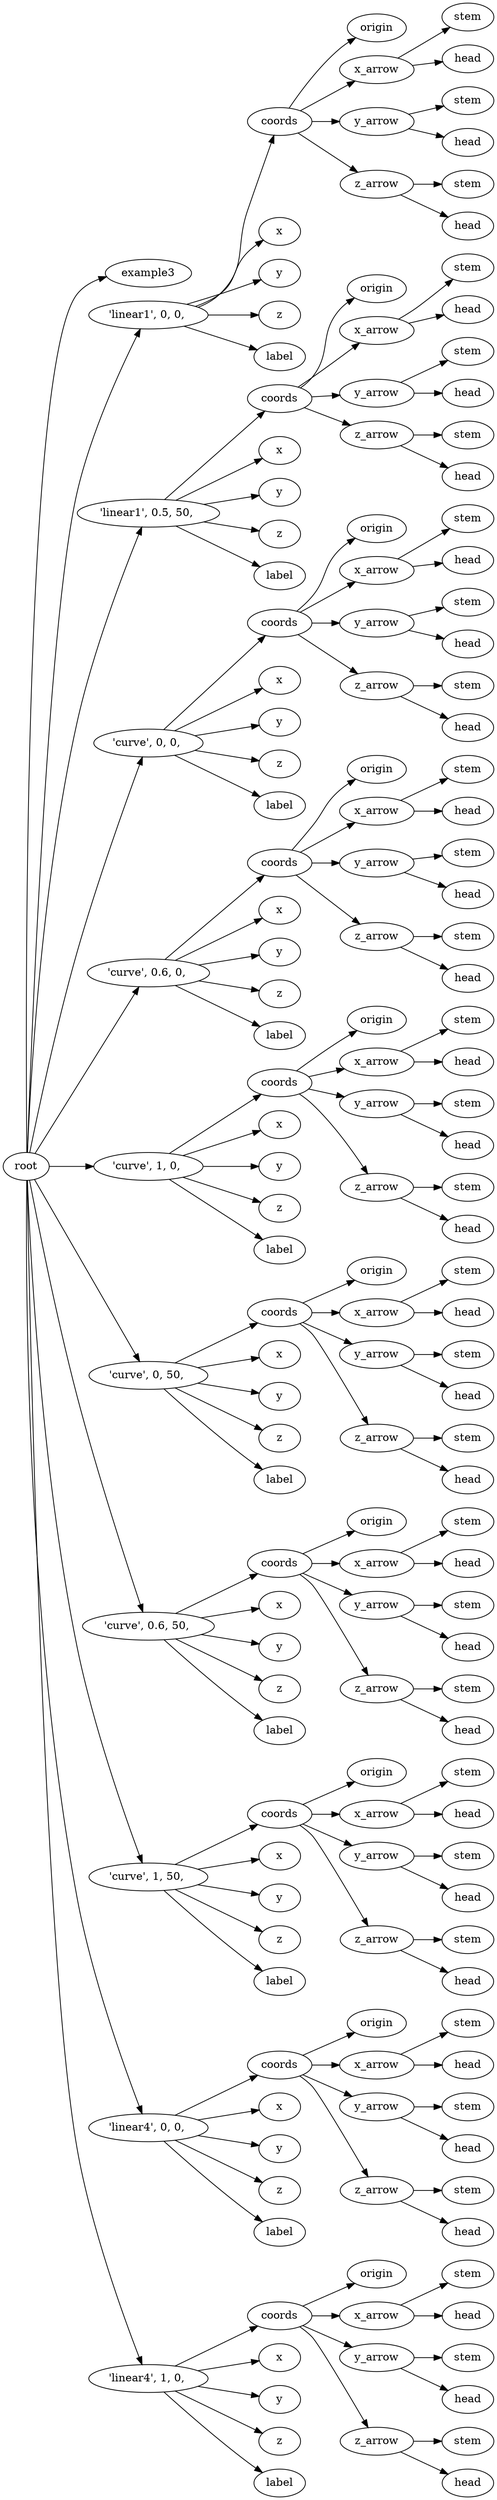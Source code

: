 digraph example3 {
	graph [rankdir=LR]
	root_389 [label=root href="javascript:s=&quot;\(\)\nNone&quot;; console.log(s); alert(s);"]
	example3_390 [label=example3 href="javascript:s=&quot;\(&#x27;example3&#x27;,\)\nLinearExtrude&quot;; console.log(s); alert(s);" tooltip=LinearExtrude]
	391 [label="'linear1',\ 0,\ 0,\ " href="javascript:s=&quot;\(&quot;&#x27;linear1&#x27;,\ 0,\ 0,\ &quot;,\)\nAnnotatedCoordinates&quot;; console.log(s); alert(s);" tooltip=AnnotatedCoordinates]
	coords_392 [label=coords href="javascript:s=&quot;\(&quot;&#x27;linear1&#x27;,\ 0,\ 0,\ &quot;,\ &#x27;coords&#x27;\)\nCoordinates&quot;; console.log(s); alert(s);" tooltip=Coordinates]
	origin_393 [label=origin href="javascript:s=&quot;\(&quot;&#x27;linear1&#x27;,\ 0,\ 0,\ &quot;,\ &#x27;coords&#x27;,\ &#x27;origin&#x27;\)\nCoordinatesCage&quot;; console.log(s); alert(s);" tooltip=CoordinatesCage]
	x_arrow_394 [label=x_arrow href="javascript:s=&quot;\(&quot;&#x27;linear1&#x27;,\ 0,\ 0,\ &quot;,\ &#x27;coords&#x27;,\ &#x27;x_arrow&#x27;\)\nArrow&quot;; console.log(s); alert(s);" tooltip=Arrow]
	stem_395 [label=stem href="javascript:s=&quot;\(&quot;&#x27;linear1&#x27;,\ 0,\ 0,\ &quot;,\ &#x27;coords&#x27;,\ &#x27;x_arrow&#x27;,\ &#x27;stem&#x27;\)\nCone&quot;; console.log(s); alert(s);" tooltip=Cone]
	head_396 [label=head href="javascript:s=&quot;\(&quot;&#x27;linear1&#x27;,\ 0,\ 0,\ &quot;,\ &#x27;coords&#x27;,\ &#x27;x_arrow&#x27;,\ &#x27;head&#x27;\)\nCone&quot;; console.log(s); alert(s);" tooltip=Cone]
	y_arrow_397 [label=y_arrow href="javascript:s=&quot;\(&quot;&#x27;linear1&#x27;,\ 0,\ 0,\ &quot;,\ &#x27;coords&#x27;,\ &#x27;y_arrow&#x27;\)\nArrow&quot;; console.log(s); alert(s);" tooltip=Arrow]
	stem_398 [label=stem href="javascript:s=&quot;\(&quot;&#x27;linear1&#x27;,\ 0,\ 0,\ &quot;,\ &#x27;coords&#x27;,\ &#x27;y_arrow&#x27;,\ &#x27;stem&#x27;\)\nCone&quot;; console.log(s); alert(s);" tooltip=Cone]
	head_399 [label=head href="javascript:s=&quot;\(&quot;&#x27;linear1&#x27;,\ 0,\ 0,\ &quot;,\ &#x27;coords&#x27;,\ &#x27;y_arrow&#x27;,\ &#x27;head&#x27;\)\nCone&quot;; console.log(s); alert(s);" tooltip=Cone]
	z_arrow_400 [label=z_arrow href="javascript:s=&quot;\(&quot;&#x27;linear1&#x27;,\ 0,\ 0,\ &quot;,\ &#x27;coords&#x27;,\ &#x27;z_arrow&#x27;\)\nArrow&quot;; console.log(s); alert(s);" tooltip=Arrow]
	stem_401 [label=stem href="javascript:s=&quot;\(&quot;&#x27;linear1&#x27;,\ 0,\ 0,\ &quot;,\ &#x27;coords&#x27;,\ &#x27;z_arrow&#x27;,\ &#x27;stem&#x27;\)\nCone&quot;; console.log(s); alert(s);" tooltip=Cone]
	head_402 [label=head href="javascript:s=&quot;\(&quot;&#x27;linear1&#x27;,\ 0,\ 0,\ &quot;,\ &#x27;coords&#x27;,\ &#x27;z_arrow&#x27;,\ &#x27;head&#x27;\)\nCone&quot;; console.log(s); alert(s);" tooltip=Cone]
	x_403 [label=x href="javascript:s=&quot;\(&quot;&#x27;linear1&#x27;,\ 0,\ 0,\ &quot;,\ &#x27;x&#x27;\)\nText&quot;; console.log(s); alert(s);" tooltip=Text]
	y_404 [label=y href="javascript:s=&quot;\(&quot;&#x27;linear1&#x27;,\ 0,\ 0,\ &quot;,\ &#x27;y&#x27;\)\nText&quot;; console.log(s); alert(s);" tooltip=Text]
	z_405 [label=z href="javascript:s=&quot;\(&quot;&#x27;linear1&#x27;,\ 0,\ 0,\ &quot;,\ &#x27;z&#x27;\)\nText&quot;; console.log(s); alert(s);" tooltip=Text]
	label_406 [label=label href="javascript:s=&quot;\(&quot;&#x27;linear1&#x27;,\ 0,\ 0,\ &quot;,\ &#x27;label&#x27;\)\nText&quot;; console.log(s); alert(s);" tooltip=Text]
	407 [label="'linear1',\ 0\.5,\ 50,\ " href="javascript:s=&quot;\(&quot;&#x27;linear1&#x27;,\ 0\.5,\ 50,\ &quot;,\)\nAnnotatedCoordinates&quot;; console.log(s); alert(s);" tooltip=AnnotatedCoordinates]
	coords_408 [label=coords href="javascript:s=&quot;\(&quot;&#x27;linear1&#x27;,\ 0\.5,\ 50,\ &quot;,\ &#x27;coords&#x27;\)\nCoordinates&quot;; console.log(s); alert(s);" tooltip=Coordinates]
	origin_409 [label=origin href="javascript:s=&quot;\(&quot;&#x27;linear1&#x27;,\ 0\.5,\ 50,\ &quot;,\ &#x27;coords&#x27;,\ &#x27;origin&#x27;\)\nCoordinatesCage&quot;; console.log(s); alert(s);" tooltip=CoordinatesCage]
	x_arrow_410 [label=x_arrow href="javascript:s=&quot;\(&quot;&#x27;linear1&#x27;,\ 0\.5,\ 50,\ &quot;,\ &#x27;coords&#x27;,\ &#x27;x_arrow&#x27;\)\nArrow&quot;; console.log(s); alert(s);" tooltip=Arrow]
	stem_411 [label=stem href="javascript:s=&quot;\(&quot;&#x27;linear1&#x27;,\ 0\.5,\ 50,\ &quot;,\ &#x27;coords&#x27;,\ &#x27;x_arrow&#x27;,\ &#x27;stem&#x27;\)\nCone&quot;; console.log(s); alert(s);" tooltip=Cone]
	head_412 [label=head href="javascript:s=&quot;\(&quot;&#x27;linear1&#x27;,\ 0\.5,\ 50,\ &quot;,\ &#x27;coords&#x27;,\ &#x27;x_arrow&#x27;,\ &#x27;head&#x27;\)\nCone&quot;; console.log(s); alert(s);" tooltip=Cone]
	y_arrow_413 [label=y_arrow href="javascript:s=&quot;\(&quot;&#x27;linear1&#x27;,\ 0\.5,\ 50,\ &quot;,\ &#x27;coords&#x27;,\ &#x27;y_arrow&#x27;\)\nArrow&quot;; console.log(s); alert(s);" tooltip=Arrow]
	stem_414 [label=stem href="javascript:s=&quot;\(&quot;&#x27;linear1&#x27;,\ 0\.5,\ 50,\ &quot;,\ &#x27;coords&#x27;,\ &#x27;y_arrow&#x27;,\ &#x27;stem&#x27;\)\nCone&quot;; console.log(s); alert(s);" tooltip=Cone]
	head_415 [label=head href="javascript:s=&quot;\(&quot;&#x27;linear1&#x27;,\ 0\.5,\ 50,\ &quot;,\ &#x27;coords&#x27;,\ &#x27;y_arrow&#x27;,\ &#x27;head&#x27;\)\nCone&quot;; console.log(s); alert(s);" tooltip=Cone]
	z_arrow_416 [label=z_arrow href="javascript:s=&quot;\(&quot;&#x27;linear1&#x27;,\ 0\.5,\ 50,\ &quot;,\ &#x27;coords&#x27;,\ &#x27;z_arrow&#x27;\)\nArrow&quot;; console.log(s); alert(s);" tooltip=Arrow]
	stem_417 [label=stem href="javascript:s=&quot;\(&quot;&#x27;linear1&#x27;,\ 0\.5,\ 50,\ &quot;,\ &#x27;coords&#x27;,\ &#x27;z_arrow&#x27;,\ &#x27;stem&#x27;\)\nCone&quot;; console.log(s); alert(s);" tooltip=Cone]
	head_418 [label=head href="javascript:s=&quot;\(&quot;&#x27;linear1&#x27;,\ 0\.5,\ 50,\ &quot;,\ &#x27;coords&#x27;,\ &#x27;z_arrow&#x27;,\ &#x27;head&#x27;\)\nCone&quot;; console.log(s); alert(s);" tooltip=Cone]
	x_419 [label=x href="javascript:s=&quot;\(&quot;&#x27;linear1&#x27;,\ 0\.5,\ 50,\ &quot;,\ &#x27;x&#x27;\)\nText&quot;; console.log(s); alert(s);" tooltip=Text]
	y_420 [label=y href="javascript:s=&quot;\(&quot;&#x27;linear1&#x27;,\ 0\.5,\ 50,\ &quot;,\ &#x27;y&#x27;\)\nText&quot;; console.log(s); alert(s);" tooltip=Text]
	z_421 [label=z href="javascript:s=&quot;\(&quot;&#x27;linear1&#x27;,\ 0\.5,\ 50,\ &quot;,\ &#x27;z&#x27;\)\nText&quot;; console.log(s); alert(s);" tooltip=Text]
	label_422 [label=label href="javascript:s=&quot;\(&quot;&#x27;linear1&#x27;,\ 0\.5,\ 50,\ &quot;,\ &#x27;label&#x27;\)\nText&quot;; console.log(s); alert(s);" tooltip=Text]
	423 [label="'curve',\ 0,\ 0,\ " href="javascript:s=&quot;\(&quot;&#x27;curve&#x27;,\ 0,\ 0,\ &quot;,\)\nAnnotatedCoordinates&quot;; console.log(s); alert(s);" tooltip=AnnotatedCoordinates]
	coords_424 [label=coords href="javascript:s=&quot;\(&quot;&#x27;curve&#x27;,\ 0,\ 0,\ &quot;,\ &#x27;coords&#x27;\)\nCoordinates&quot;; console.log(s); alert(s);" tooltip=Coordinates]
	origin_425 [label=origin href="javascript:s=&quot;\(&quot;&#x27;curve&#x27;,\ 0,\ 0,\ &quot;,\ &#x27;coords&#x27;,\ &#x27;origin&#x27;\)\nCoordinatesCage&quot;; console.log(s); alert(s);" tooltip=CoordinatesCage]
	x_arrow_426 [label=x_arrow href="javascript:s=&quot;\(&quot;&#x27;curve&#x27;,\ 0,\ 0,\ &quot;,\ &#x27;coords&#x27;,\ &#x27;x_arrow&#x27;\)\nArrow&quot;; console.log(s); alert(s);" tooltip=Arrow]
	stem_427 [label=stem href="javascript:s=&quot;\(&quot;&#x27;curve&#x27;,\ 0,\ 0,\ &quot;,\ &#x27;coords&#x27;,\ &#x27;x_arrow&#x27;,\ &#x27;stem&#x27;\)\nCone&quot;; console.log(s); alert(s);" tooltip=Cone]
	head_428 [label=head href="javascript:s=&quot;\(&quot;&#x27;curve&#x27;,\ 0,\ 0,\ &quot;,\ &#x27;coords&#x27;,\ &#x27;x_arrow&#x27;,\ &#x27;head&#x27;\)\nCone&quot;; console.log(s); alert(s);" tooltip=Cone]
	y_arrow_429 [label=y_arrow href="javascript:s=&quot;\(&quot;&#x27;curve&#x27;,\ 0,\ 0,\ &quot;,\ &#x27;coords&#x27;,\ &#x27;y_arrow&#x27;\)\nArrow&quot;; console.log(s); alert(s);" tooltip=Arrow]
	stem_430 [label=stem href="javascript:s=&quot;\(&quot;&#x27;curve&#x27;,\ 0,\ 0,\ &quot;,\ &#x27;coords&#x27;,\ &#x27;y_arrow&#x27;,\ &#x27;stem&#x27;\)\nCone&quot;; console.log(s); alert(s);" tooltip=Cone]
	head_431 [label=head href="javascript:s=&quot;\(&quot;&#x27;curve&#x27;,\ 0,\ 0,\ &quot;,\ &#x27;coords&#x27;,\ &#x27;y_arrow&#x27;,\ &#x27;head&#x27;\)\nCone&quot;; console.log(s); alert(s);" tooltip=Cone]
	z_arrow_432 [label=z_arrow href="javascript:s=&quot;\(&quot;&#x27;curve&#x27;,\ 0,\ 0,\ &quot;,\ &#x27;coords&#x27;,\ &#x27;z_arrow&#x27;\)\nArrow&quot;; console.log(s); alert(s);" tooltip=Arrow]
	stem_433 [label=stem href="javascript:s=&quot;\(&quot;&#x27;curve&#x27;,\ 0,\ 0,\ &quot;,\ &#x27;coords&#x27;,\ &#x27;z_arrow&#x27;,\ &#x27;stem&#x27;\)\nCone&quot;; console.log(s); alert(s);" tooltip=Cone]
	head_434 [label=head href="javascript:s=&quot;\(&quot;&#x27;curve&#x27;,\ 0,\ 0,\ &quot;,\ &#x27;coords&#x27;,\ &#x27;z_arrow&#x27;,\ &#x27;head&#x27;\)\nCone&quot;; console.log(s); alert(s);" tooltip=Cone]
	x_435 [label=x href="javascript:s=&quot;\(&quot;&#x27;curve&#x27;,\ 0,\ 0,\ &quot;,\ &#x27;x&#x27;\)\nText&quot;; console.log(s); alert(s);" tooltip=Text]
	y_436 [label=y href="javascript:s=&quot;\(&quot;&#x27;curve&#x27;,\ 0,\ 0,\ &quot;,\ &#x27;y&#x27;\)\nText&quot;; console.log(s); alert(s);" tooltip=Text]
	z_437 [label=z href="javascript:s=&quot;\(&quot;&#x27;curve&#x27;,\ 0,\ 0,\ &quot;,\ &#x27;z&#x27;\)\nText&quot;; console.log(s); alert(s);" tooltip=Text]
	label_438 [label=label href="javascript:s=&quot;\(&quot;&#x27;curve&#x27;,\ 0,\ 0,\ &quot;,\ &#x27;label&#x27;\)\nText&quot;; console.log(s); alert(s);" tooltip=Text]
	439 [label="'curve',\ 0\.6,\ 0,\ " href="javascript:s=&quot;\(&quot;&#x27;curve&#x27;,\ 0\.6,\ 0,\ &quot;,\)\nAnnotatedCoordinates&quot;; console.log(s); alert(s);" tooltip=AnnotatedCoordinates]
	coords_440 [label=coords href="javascript:s=&quot;\(&quot;&#x27;curve&#x27;,\ 0\.6,\ 0,\ &quot;,\ &#x27;coords&#x27;\)\nCoordinates&quot;; console.log(s); alert(s);" tooltip=Coordinates]
	origin_441 [label=origin href="javascript:s=&quot;\(&quot;&#x27;curve&#x27;,\ 0\.6,\ 0,\ &quot;,\ &#x27;coords&#x27;,\ &#x27;origin&#x27;\)\nCoordinatesCage&quot;; console.log(s); alert(s);" tooltip=CoordinatesCage]
	x_arrow_442 [label=x_arrow href="javascript:s=&quot;\(&quot;&#x27;curve&#x27;,\ 0\.6,\ 0,\ &quot;,\ &#x27;coords&#x27;,\ &#x27;x_arrow&#x27;\)\nArrow&quot;; console.log(s); alert(s);" tooltip=Arrow]
	stem_443 [label=stem href="javascript:s=&quot;\(&quot;&#x27;curve&#x27;,\ 0\.6,\ 0,\ &quot;,\ &#x27;coords&#x27;,\ &#x27;x_arrow&#x27;,\ &#x27;stem&#x27;\)\nCone&quot;; console.log(s); alert(s);" tooltip=Cone]
	head_444 [label=head href="javascript:s=&quot;\(&quot;&#x27;curve&#x27;,\ 0\.6,\ 0,\ &quot;,\ &#x27;coords&#x27;,\ &#x27;x_arrow&#x27;,\ &#x27;head&#x27;\)\nCone&quot;; console.log(s); alert(s);" tooltip=Cone]
	y_arrow_445 [label=y_arrow href="javascript:s=&quot;\(&quot;&#x27;curve&#x27;,\ 0\.6,\ 0,\ &quot;,\ &#x27;coords&#x27;,\ &#x27;y_arrow&#x27;\)\nArrow&quot;; console.log(s); alert(s);" tooltip=Arrow]
	stem_446 [label=stem href="javascript:s=&quot;\(&quot;&#x27;curve&#x27;,\ 0\.6,\ 0,\ &quot;,\ &#x27;coords&#x27;,\ &#x27;y_arrow&#x27;,\ &#x27;stem&#x27;\)\nCone&quot;; console.log(s); alert(s);" tooltip=Cone]
	head_447 [label=head href="javascript:s=&quot;\(&quot;&#x27;curve&#x27;,\ 0\.6,\ 0,\ &quot;,\ &#x27;coords&#x27;,\ &#x27;y_arrow&#x27;,\ &#x27;head&#x27;\)\nCone&quot;; console.log(s); alert(s);" tooltip=Cone]
	z_arrow_448 [label=z_arrow href="javascript:s=&quot;\(&quot;&#x27;curve&#x27;,\ 0\.6,\ 0,\ &quot;,\ &#x27;coords&#x27;,\ &#x27;z_arrow&#x27;\)\nArrow&quot;; console.log(s); alert(s);" tooltip=Arrow]
	stem_449 [label=stem href="javascript:s=&quot;\(&quot;&#x27;curve&#x27;,\ 0\.6,\ 0,\ &quot;,\ &#x27;coords&#x27;,\ &#x27;z_arrow&#x27;,\ &#x27;stem&#x27;\)\nCone&quot;; console.log(s); alert(s);" tooltip=Cone]
	head_450 [label=head href="javascript:s=&quot;\(&quot;&#x27;curve&#x27;,\ 0\.6,\ 0,\ &quot;,\ &#x27;coords&#x27;,\ &#x27;z_arrow&#x27;,\ &#x27;head&#x27;\)\nCone&quot;; console.log(s); alert(s);" tooltip=Cone]
	x_451 [label=x href="javascript:s=&quot;\(&quot;&#x27;curve&#x27;,\ 0\.6,\ 0,\ &quot;,\ &#x27;x&#x27;\)\nText&quot;; console.log(s); alert(s);" tooltip=Text]
	y_452 [label=y href="javascript:s=&quot;\(&quot;&#x27;curve&#x27;,\ 0\.6,\ 0,\ &quot;,\ &#x27;y&#x27;\)\nText&quot;; console.log(s); alert(s);" tooltip=Text]
	z_453 [label=z href="javascript:s=&quot;\(&quot;&#x27;curve&#x27;,\ 0\.6,\ 0,\ &quot;,\ &#x27;z&#x27;\)\nText&quot;; console.log(s); alert(s);" tooltip=Text]
	label_454 [label=label href="javascript:s=&quot;\(&quot;&#x27;curve&#x27;,\ 0\.6,\ 0,\ &quot;,\ &#x27;label&#x27;\)\nText&quot;; console.log(s); alert(s);" tooltip=Text]
	455 [label="'curve',\ 1,\ 0,\ " href="javascript:s=&quot;\(&quot;&#x27;curve&#x27;,\ 1,\ 0,\ &quot;,\)\nAnnotatedCoordinates&quot;; console.log(s); alert(s);" tooltip=AnnotatedCoordinates]
	coords_456 [label=coords href="javascript:s=&quot;\(&quot;&#x27;curve&#x27;,\ 1,\ 0,\ &quot;,\ &#x27;coords&#x27;\)\nCoordinates&quot;; console.log(s); alert(s);" tooltip=Coordinates]
	origin_457 [label=origin href="javascript:s=&quot;\(&quot;&#x27;curve&#x27;,\ 1,\ 0,\ &quot;,\ &#x27;coords&#x27;,\ &#x27;origin&#x27;\)\nCoordinatesCage&quot;; console.log(s); alert(s);" tooltip=CoordinatesCage]
	x_arrow_458 [label=x_arrow href="javascript:s=&quot;\(&quot;&#x27;curve&#x27;,\ 1,\ 0,\ &quot;,\ &#x27;coords&#x27;,\ &#x27;x_arrow&#x27;\)\nArrow&quot;; console.log(s); alert(s);" tooltip=Arrow]
	stem_459 [label=stem href="javascript:s=&quot;\(&quot;&#x27;curve&#x27;,\ 1,\ 0,\ &quot;,\ &#x27;coords&#x27;,\ &#x27;x_arrow&#x27;,\ &#x27;stem&#x27;\)\nCone&quot;; console.log(s); alert(s);" tooltip=Cone]
	head_460 [label=head href="javascript:s=&quot;\(&quot;&#x27;curve&#x27;,\ 1,\ 0,\ &quot;,\ &#x27;coords&#x27;,\ &#x27;x_arrow&#x27;,\ &#x27;head&#x27;\)\nCone&quot;; console.log(s); alert(s);" tooltip=Cone]
	y_arrow_461 [label=y_arrow href="javascript:s=&quot;\(&quot;&#x27;curve&#x27;,\ 1,\ 0,\ &quot;,\ &#x27;coords&#x27;,\ &#x27;y_arrow&#x27;\)\nArrow&quot;; console.log(s); alert(s);" tooltip=Arrow]
	stem_462 [label=stem href="javascript:s=&quot;\(&quot;&#x27;curve&#x27;,\ 1,\ 0,\ &quot;,\ &#x27;coords&#x27;,\ &#x27;y_arrow&#x27;,\ &#x27;stem&#x27;\)\nCone&quot;; console.log(s); alert(s);" tooltip=Cone]
	head_463 [label=head href="javascript:s=&quot;\(&quot;&#x27;curve&#x27;,\ 1,\ 0,\ &quot;,\ &#x27;coords&#x27;,\ &#x27;y_arrow&#x27;,\ &#x27;head&#x27;\)\nCone&quot;; console.log(s); alert(s);" tooltip=Cone]
	z_arrow_464 [label=z_arrow href="javascript:s=&quot;\(&quot;&#x27;curve&#x27;,\ 1,\ 0,\ &quot;,\ &#x27;coords&#x27;,\ &#x27;z_arrow&#x27;\)\nArrow&quot;; console.log(s); alert(s);" tooltip=Arrow]
	stem_465 [label=stem href="javascript:s=&quot;\(&quot;&#x27;curve&#x27;,\ 1,\ 0,\ &quot;,\ &#x27;coords&#x27;,\ &#x27;z_arrow&#x27;,\ &#x27;stem&#x27;\)\nCone&quot;; console.log(s); alert(s);" tooltip=Cone]
	head_466 [label=head href="javascript:s=&quot;\(&quot;&#x27;curve&#x27;,\ 1,\ 0,\ &quot;,\ &#x27;coords&#x27;,\ &#x27;z_arrow&#x27;,\ &#x27;head&#x27;\)\nCone&quot;; console.log(s); alert(s);" tooltip=Cone]
	x_467 [label=x href="javascript:s=&quot;\(&quot;&#x27;curve&#x27;,\ 1,\ 0,\ &quot;,\ &#x27;x&#x27;\)\nText&quot;; console.log(s); alert(s);" tooltip=Text]
	y_468 [label=y href="javascript:s=&quot;\(&quot;&#x27;curve&#x27;,\ 1,\ 0,\ &quot;,\ &#x27;y&#x27;\)\nText&quot;; console.log(s); alert(s);" tooltip=Text]
	z_469 [label=z href="javascript:s=&quot;\(&quot;&#x27;curve&#x27;,\ 1,\ 0,\ &quot;,\ &#x27;z&#x27;\)\nText&quot;; console.log(s); alert(s);" tooltip=Text]
	label_470 [label=label href="javascript:s=&quot;\(&quot;&#x27;curve&#x27;,\ 1,\ 0,\ &quot;,\ &#x27;label&#x27;\)\nText&quot;; console.log(s); alert(s);" tooltip=Text]
	471 [label="'curve',\ 0,\ 50,\ " href="javascript:s=&quot;\(&quot;&#x27;curve&#x27;,\ 0,\ 50,\ &quot;,\)\nAnnotatedCoordinates&quot;; console.log(s); alert(s);" tooltip=AnnotatedCoordinates]
	coords_472 [label=coords href="javascript:s=&quot;\(&quot;&#x27;curve&#x27;,\ 0,\ 50,\ &quot;,\ &#x27;coords&#x27;\)\nCoordinates&quot;; console.log(s); alert(s);" tooltip=Coordinates]
	origin_473 [label=origin href="javascript:s=&quot;\(&quot;&#x27;curve&#x27;,\ 0,\ 50,\ &quot;,\ &#x27;coords&#x27;,\ &#x27;origin&#x27;\)\nCoordinatesCage&quot;; console.log(s); alert(s);" tooltip=CoordinatesCage]
	x_arrow_474 [label=x_arrow href="javascript:s=&quot;\(&quot;&#x27;curve&#x27;,\ 0,\ 50,\ &quot;,\ &#x27;coords&#x27;,\ &#x27;x_arrow&#x27;\)\nArrow&quot;; console.log(s); alert(s);" tooltip=Arrow]
	stem_475 [label=stem href="javascript:s=&quot;\(&quot;&#x27;curve&#x27;,\ 0,\ 50,\ &quot;,\ &#x27;coords&#x27;,\ &#x27;x_arrow&#x27;,\ &#x27;stem&#x27;\)\nCone&quot;; console.log(s); alert(s);" tooltip=Cone]
	head_476 [label=head href="javascript:s=&quot;\(&quot;&#x27;curve&#x27;,\ 0,\ 50,\ &quot;,\ &#x27;coords&#x27;,\ &#x27;x_arrow&#x27;,\ &#x27;head&#x27;\)\nCone&quot;; console.log(s); alert(s);" tooltip=Cone]
	y_arrow_477 [label=y_arrow href="javascript:s=&quot;\(&quot;&#x27;curve&#x27;,\ 0,\ 50,\ &quot;,\ &#x27;coords&#x27;,\ &#x27;y_arrow&#x27;\)\nArrow&quot;; console.log(s); alert(s);" tooltip=Arrow]
	stem_478 [label=stem href="javascript:s=&quot;\(&quot;&#x27;curve&#x27;,\ 0,\ 50,\ &quot;,\ &#x27;coords&#x27;,\ &#x27;y_arrow&#x27;,\ &#x27;stem&#x27;\)\nCone&quot;; console.log(s); alert(s);" tooltip=Cone]
	head_479 [label=head href="javascript:s=&quot;\(&quot;&#x27;curve&#x27;,\ 0,\ 50,\ &quot;,\ &#x27;coords&#x27;,\ &#x27;y_arrow&#x27;,\ &#x27;head&#x27;\)\nCone&quot;; console.log(s); alert(s);" tooltip=Cone]
	z_arrow_480 [label=z_arrow href="javascript:s=&quot;\(&quot;&#x27;curve&#x27;,\ 0,\ 50,\ &quot;,\ &#x27;coords&#x27;,\ &#x27;z_arrow&#x27;\)\nArrow&quot;; console.log(s); alert(s);" tooltip=Arrow]
	stem_481 [label=stem href="javascript:s=&quot;\(&quot;&#x27;curve&#x27;,\ 0,\ 50,\ &quot;,\ &#x27;coords&#x27;,\ &#x27;z_arrow&#x27;,\ &#x27;stem&#x27;\)\nCone&quot;; console.log(s); alert(s);" tooltip=Cone]
	head_482 [label=head href="javascript:s=&quot;\(&quot;&#x27;curve&#x27;,\ 0,\ 50,\ &quot;,\ &#x27;coords&#x27;,\ &#x27;z_arrow&#x27;,\ &#x27;head&#x27;\)\nCone&quot;; console.log(s); alert(s);" tooltip=Cone]
	x_483 [label=x href="javascript:s=&quot;\(&quot;&#x27;curve&#x27;,\ 0,\ 50,\ &quot;,\ &#x27;x&#x27;\)\nText&quot;; console.log(s); alert(s);" tooltip=Text]
	y_484 [label=y href="javascript:s=&quot;\(&quot;&#x27;curve&#x27;,\ 0,\ 50,\ &quot;,\ &#x27;y&#x27;\)\nText&quot;; console.log(s); alert(s);" tooltip=Text]
	z_485 [label=z href="javascript:s=&quot;\(&quot;&#x27;curve&#x27;,\ 0,\ 50,\ &quot;,\ &#x27;z&#x27;\)\nText&quot;; console.log(s); alert(s);" tooltip=Text]
	label_486 [label=label href="javascript:s=&quot;\(&quot;&#x27;curve&#x27;,\ 0,\ 50,\ &quot;,\ &#x27;label&#x27;\)\nText&quot;; console.log(s); alert(s);" tooltip=Text]
	487 [label="'curve',\ 0\.6,\ 50,\ " href="javascript:s=&quot;\(&quot;&#x27;curve&#x27;,\ 0\.6,\ 50,\ &quot;,\)\nAnnotatedCoordinates&quot;; console.log(s); alert(s);" tooltip=AnnotatedCoordinates]
	coords_488 [label=coords href="javascript:s=&quot;\(&quot;&#x27;curve&#x27;,\ 0\.6,\ 50,\ &quot;,\ &#x27;coords&#x27;\)\nCoordinates&quot;; console.log(s); alert(s);" tooltip=Coordinates]
	origin_489 [label=origin href="javascript:s=&quot;\(&quot;&#x27;curve&#x27;,\ 0\.6,\ 50,\ &quot;,\ &#x27;coords&#x27;,\ &#x27;origin&#x27;\)\nCoordinatesCage&quot;; console.log(s); alert(s);" tooltip=CoordinatesCage]
	x_arrow_490 [label=x_arrow href="javascript:s=&quot;\(&quot;&#x27;curve&#x27;,\ 0\.6,\ 50,\ &quot;,\ &#x27;coords&#x27;,\ &#x27;x_arrow&#x27;\)\nArrow&quot;; console.log(s); alert(s);" tooltip=Arrow]
	stem_491 [label=stem href="javascript:s=&quot;\(&quot;&#x27;curve&#x27;,\ 0\.6,\ 50,\ &quot;,\ &#x27;coords&#x27;,\ &#x27;x_arrow&#x27;,\ &#x27;stem&#x27;\)\nCone&quot;; console.log(s); alert(s);" tooltip=Cone]
	head_492 [label=head href="javascript:s=&quot;\(&quot;&#x27;curve&#x27;,\ 0\.6,\ 50,\ &quot;,\ &#x27;coords&#x27;,\ &#x27;x_arrow&#x27;,\ &#x27;head&#x27;\)\nCone&quot;; console.log(s); alert(s);" tooltip=Cone]
	y_arrow_493 [label=y_arrow href="javascript:s=&quot;\(&quot;&#x27;curve&#x27;,\ 0\.6,\ 50,\ &quot;,\ &#x27;coords&#x27;,\ &#x27;y_arrow&#x27;\)\nArrow&quot;; console.log(s); alert(s);" tooltip=Arrow]
	stem_494 [label=stem href="javascript:s=&quot;\(&quot;&#x27;curve&#x27;,\ 0\.6,\ 50,\ &quot;,\ &#x27;coords&#x27;,\ &#x27;y_arrow&#x27;,\ &#x27;stem&#x27;\)\nCone&quot;; console.log(s); alert(s);" tooltip=Cone]
	head_495 [label=head href="javascript:s=&quot;\(&quot;&#x27;curve&#x27;,\ 0\.6,\ 50,\ &quot;,\ &#x27;coords&#x27;,\ &#x27;y_arrow&#x27;,\ &#x27;head&#x27;\)\nCone&quot;; console.log(s); alert(s);" tooltip=Cone]
	z_arrow_496 [label=z_arrow href="javascript:s=&quot;\(&quot;&#x27;curve&#x27;,\ 0\.6,\ 50,\ &quot;,\ &#x27;coords&#x27;,\ &#x27;z_arrow&#x27;\)\nArrow&quot;; console.log(s); alert(s);" tooltip=Arrow]
	stem_497 [label=stem href="javascript:s=&quot;\(&quot;&#x27;curve&#x27;,\ 0\.6,\ 50,\ &quot;,\ &#x27;coords&#x27;,\ &#x27;z_arrow&#x27;,\ &#x27;stem&#x27;\)\nCone&quot;; console.log(s); alert(s);" tooltip=Cone]
	head_498 [label=head href="javascript:s=&quot;\(&quot;&#x27;curve&#x27;,\ 0\.6,\ 50,\ &quot;,\ &#x27;coords&#x27;,\ &#x27;z_arrow&#x27;,\ &#x27;head&#x27;\)\nCone&quot;; console.log(s); alert(s);" tooltip=Cone]
	x_499 [label=x href="javascript:s=&quot;\(&quot;&#x27;curve&#x27;,\ 0\.6,\ 50,\ &quot;,\ &#x27;x&#x27;\)\nText&quot;; console.log(s); alert(s);" tooltip=Text]
	y_500 [label=y href="javascript:s=&quot;\(&quot;&#x27;curve&#x27;,\ 0\.6,\ 50,\ &quot;,\ &#x27;y&#x27;\)\nText&quot;; console.log(s); alert(s);" tooltip=Text]
	z_501 [label=z href="javascript:s=&quot;\(&quot;&#x27;curve&#x27;,\ 0\.6,\ 50,\ &quot;,\ &#x27;z&#x27;\)\nText&quot;; console.log(s); alert(s);" tooltip=Text]
	label_502 [label=label href="javascript:s=&quot;\(&quot;&#x27;curve&#x27;,\ 0\.6,\ 50,\ &quot;,\ &#x27;label&#x27;\)\nText&quot;; console.log(s); alert(s);" tooltip=Text]
	503 [label="'curve',\ 1,\ 50,\ " href="javascript:s=&quot;\(&quot;&#x27;curve&#x27;,\ 1,\ 50,\ &quot;,\)\nAnnotatedCoordinates&quot;; console.log(s); alert(s);" tooltip=AnnotatedCoordinates]
	coords_504 [label=coords href="javascript:s=&quot;\(&quot;&#x27;curve&#x27;,\ 1,\ 50,\ &quot;,\ &#x27;coords&#x27;\)\nCoordinates&quot;; console.log(s); alert(s);" tooltip=Coordinates]
	origin_505 [label=origin href="javascript:s=&quot;\(&quot;&#x27;curve&#x27;,\ 1,\ 50,\ &quot;,\ &#x27;coords&#x27;,\ &#x27;origin&#x27;\)\nCoordinatesCage&quot;; console.log(s); alert(s);" tooltip=CoordinatesCage]
	x_arrow_506 [label=x_arrow href="javascript:s=&quot;\(&quot;&#x27;curve&#x27;,\ 1,\ 50,\ &quot;,\ &#x27;coords&#x27;,\ &#x27;x_arrow&#x27;\)\nArrow&quot;; console.log(s); alert(s);" tooltip=Arrow]
	stem_507 [label=stem href="javascript:s=&quot;\(&quot;&#x27;curve&#x27;,\ 1,\ 50,\ &quot;,\ &#x27;coords&#x27;,\ &#x27;x_arrow&#x27;,\ &#x27;stem&#x27;\)\nCone&quot;; console.log(s); alert(s);" tooltip=Cone]
	head_508 [label=head href="javascript:s=&quot;\(&quot;&#x27;curve&#x27;,\ 1,\ 50,\ &quot;,\ &#x27;coords&#x27;,\ &#x27;x_arrow&#x27;,\ &#x27;head&#x27;\)\nCone&quot;; console.log(s); alert(s);" tooltip=Cone]
	y_arrow_509 [label=y_arrow href="javascript:s=&quot;\(&quot;&#x27;curve&#x27;,\ 1,\ 50,\ &quot;,\ &#x27;coords&#x27;,\ &#x27;y_arrow&#x27;\)\nArrow&quot;; console.log(s); alert(s);" tooltip=Arrow]
	stem_510 [label=stem href="javascript:s=&quot;\(&quot;&#x27;curve&#x27;,\ 1,\ 50,\ &quot;,\ &#x27;coords&#x27;,\ &#x27;y_arrow&#x27;,\ &#x27;stem&#x27;\)\nCone&quot;; console.log(s); alert(s);" tooltip=Cone]
	head_511 [label=head href="javascript:s=&quot;\(&quot;&#x27;curve&#x27;,\ 1,\ 50,\ &quot;,\ &#x27;coords&#x27;,\ &#x27;y_arrow&#x27;,\ &#x27;head&#x27;\)\nCone&quot;; console.log(s); alert(s);" tooltip=Cone]
	z_arrow_512 [label=z_arrow href="javascript:s=&quot;\(&quot;&#x27;curve&#x27;,\ 1,\ 50,\ &quot;,\ &#x27;coords&#x27;,\ &#x27;z_arrow&#x27;\)\nArrow&quot;; console.log(s); alert(s);" tooltip=Arrow]
	stem_513 [label=stem href="javascript:s=&quot;\(&quot;&#x27;curve&#x27;,\ 1,\ 50,\ &quot;,\ &#x27;coords&#x27;,\ &#x27;z_arrow&#x27;,\ &#x27;stem&#x27;\)\nCone&quot;; console.log(s); alert(s);" tooltip=Cone]
	head_514 [label=head href="javascript:s=&quot;\(&quot;&#x27;curve&#x27;,\ 1,\ 50,\ &quot;,\ &#x27;coords&#x27;,\ &#x27;z_arrow&#x27;,\ &#x27;head&#x27;\)\nCone&quot;; console.log(s); alert(s);" tooltip=Cone]
	x_515 [label=x href="javascript:s=&quot;\(&quot;&#x27;curve&#x27;,\ 1,\ 50,\ &quot;,\ &#x27;x&#x27;\)\nText&quot;; console.log(s); alert(s);" tooltip=Text]
	y_516 [label=y href="javascript:s=&quot;\(&quot;&#x27;curve&#x27;,\ 1,\ 50,\ &quot;,\ &#x27;y&#x27;\)\nText&quot;; console.log(s); alert(s);" tooltip=Text]
	z_517 [label=z href="javascript:s=&quot;\(&quot;&#x27;curve&#x27;,\ 1,\ 50,\ &quot;,\ &#x27;z&#x27;\)\nText&quot;; console.log(s); alert(s);" tooltip=Text]
	label_518 [label=label href="javascript:s=&quot;\(&quot;&#x27;curve&#x27;,\ 1,\ 50,\ &quot;,\ &#x27;label&#x27;\)\nText&quot;; console.log(s); alert(s);" tooltip=Text]
	519 [label="'linear4',\ 0,\ 0,\ " href="javascript:s=&quot;\(&quot;&#x27;linear4&#x27;,\ 0,\ 0,\ &quot;,\)\nAnnotatedCoordinates&quot;; console.log(s); alert(s);" tooltip=AnnotatedCoordinates]
	coords_520 [label=coords href="javascript:s=&quot;\(&quot;&#x27;linear4&#x27;,\ 0,\ 0,\ &quot;,\ &#x27;coords&#x27;\)\nCoordinates&quot;; console.log(s); alert(s);" tooltip=Coordinates]
	origin_521 [label=origin href="javascript:s=&quot;\(&quot;&#x27;linear4&#x27;,\ 0,\ 0,\ &quot;,\ &#x27;coords&#x27;,\ &#x27;origin&#x27;\)\nCoordinatesCage&quot;; console.log(s); alert(s);" tooltip=CoordinatesCage]
	x_arrow_522 [label=x_arrow href="javascript:s=&quot;\(&quot;&#x27;linear4&#x27;,\ 0,\ 0,\ &quot;,\ &#x27;coords&#x27;,\ &#x27;x_arrow&#x27;\)\nArrow&quot;; console.log(s); alert(s);" tooltip=Arrow]
	stem_523 [label=stem href="javascript:s=&quot;\(&quot;&#x27;linear4&#x27;,\ 0,\ 0,\ &quot;,\ &#x27;coords&#x27;,\ &#x27;x_arrow&#x27;,\ &#x27;stem&#x27;\)\nCone&quot;; console.log(s); alert(s);" tooltip=Cone]
	head_524 [label=head href="javascript:s=&quot;\(&quot;&#x27;linear4&#x27;,\ 0,\ 0,\ &quot;,\ &#x27;coords&#x27;,\ &#x27;x_arrow&#x27;,\ &#x27;head&#x27;\)\nCone&quot;; console.log(s); alert(s);" tooltip=Cone]
	y_arrow_525 [label=y_arrow href="javascript:s=&quot;\(&quot;&#x27;linear4&#x27;,\ 0,\ 0,\ &quot;,\ &#x27;coords&#x27;,\ &#x27;y_arrow&#x27;\)\nArrow&quot;; console.log(s); alert(s);" tooltip=Arrow]
	stem_526 [label=stem href="javascript:s=&quot;\(&quot;&#x27;linear4&#x27;,\ 0,\ 0,\ &quot;,\ &#x27;coords&#x27;,\ &#x27;y_arrow&#x27;,\ &#x27;stem&#x27;\)\nCone&quot;; console.log(s); alert(s);" tooltip=Cone]
	head_527 [label=head href="javascript:s=&quot;\(&quot;&#x27;linear4&#x27;,\ 0,\ 0,\ &quot;,\ &#x27;coords&#x27;,\ &#x27;y_arrow&#x27;,\ &#x27;head&#x27;\)\nCone&quot;; console.log(s); alert(s);" tooltip=Cone]
	z_arrow_528 [label=z_arrow href="javascript:s=&quot;\(&quot;&#x27;linear4&#x27;,\ 0,\ 0,\ &quot;,\ &#x27;coords&#x27;,\ &#x27;z_arrow&#x27;\)\nArrow&quot;; console.log(s); alert(s);" tooltip=Arrow]
	stem_529 [label=stem href="javascript:s=&quot;\(&quot;&#x27;linear4&#x27;,\ 0,\ 0,\ &quot;,\ &#x27;coords&#x27;,\ &#x27;z_arrow&#x27;,\ &#x27;stem&#x27;\)\nCone&quot;; console.log(s); alert(s);" tooltip=Cone]
	head_530 [label=head href="javascript:s=&quot;\(&quot;&#x27;linear4&#x27;,\ 0,\ 0,\ &quot;,\ &#x27;coords&#x27;,\ &#x27;z_arrow&#x27;,\ &#x27;head&#x27;\)\nCone&quot;; console.log(s); alert(s);" tooltip=Cone]
	x_531 [label=x href="javascript:s=&quot;\(&quot;&#x27;linear4&#x27;,\ 0,\ 0,\ &quot;,\ &#x27;x&#x27;\)\nText&quot;; console.log(s); alert(s);" tooltip=Text]
	y_532 [label=y href="javascript:s=&quot;\(&quot;&#x27;linear4&#x27;,\ 0,\ 0,\ &quot;,\ &#x27;y&#x27;\)\nText&quot;; console.log(s); alert(s);" tooltip=Text]
	z_533 [label=z href="javascript:s=&quot;\(&quot;&#x27;linear4&#x27;,\ 0,\ 0,\ &quot;,\ &#x27;z&#x27;\)\nText&quot;; console.log(s); alert(s);" tooltip=Text]
	label_534 [label=label href="javascript:s=&quot;\(&quot;&#x27;linear4&#x27;,\ 0,\ 0,\ &quot;,\ &#x27;label&#x27;\)\nText&quot;; console.log(s); alert(s);" tooltip=Text]
	535 [label="'linear4',\ 1,\ 0,\ " href="javascript:s=&quot;\(&quot;&#x27;linear4&#x27;,\ 1,\ 0,\ &quot;,\)\nAnnotatedCoordinates&quot;; console.log(s); alert(s);" tooltip=AnnotatedCoordinates]
	coords_536 [label=coords href="javascript:s=&quot;\(&quot;&#x27;linear4&#x27;,\ 1,\ 0,\ &quot;,\ &#x27;coords&#x27;\)\nCoordinates&quot;; console.log(s); alert(s);" tooltip=Coordinates]
	origin_537 [label=origin href="javascript:s=&quot;\(&quot;&#x27;linear4&#x27;,\ 1,\ 0,\ &quot;,\ &#x27;coords&#x27;,\ &#x27;origin&#x27;\)\nCoordinatesCage&quot;; console.log(s); alert(s);" tooltip=CoordinatesCage]
	x_arrow_538 [label=x_arrow href="javascript:s=&quot;\(&quot;&#x27;linear4&#x27;,\ 1,\ 0,\ &quot;,\ &#x27;coords&#x27;,\ &#x27;x_arrow&#x27;\)\nArrow&quot;; console.log(s); alert(s);" tooltip=Arrow]
	stem_539 [label=stem href="javascript:s=&quot;\(&quot;&#x27;linear4&#x27;,\ 1,\ 0,\ &quot;,\ &#x27;coords&#x27;,\ &#x27;x_arrow&#x27;,\ &#x27;stem&#x27;\)\nCone&quot;; console.log(s); alert(s);" tooltip=Cone]
	head_540 [label=head href="javascript:s=&quot;\(&quot;&#x27;linear4&#x27;,\ 1,\ 0,\ &quot;,\ &#x27;coords&#x27;,\ &#x27;x_arrow&#x27;,\ &#x27;head&#x27;\)\nCone&quot;; console.log(s); alert(s);" tooltip=Cone]
	y_arrow_541 [label=y_arrow href="javascript:s=&quot;\(&quot;&#x27;linear4&#x27;,\ 1,\ 0,\ &quot;,\ &#x27;coords&#x27;,\ &#x27;y_arrow&#x27;\)\nArrow&quot;; console.log(s); alert(s);" tooltip=Arrow]
	stem_542 [label=stem href="javascript:s=&quot;\(&quot;&#x27;linear4&#x27;,\ 1,\ 0,\ &quot;,\ &#x27;coords&#x27;,\ &#x27;y_arrow&#x27;,\ &#x27;stem&#x27;\)\nCone&quot;; console.log(s); alert(s);" tooltip=Cone]
	head_543 [label=head href="javascript:s=&quot;\(&quot;&#x27;linear4&#x27;,\ 1,\ 0,\ &quot;,\ &#x27;coords&#x27;,\ &#x27;y_arrow&#x27;,\ &#x27;head&#x27;\)\nCone&quot;; console.log(s); alert(s);" tooltip=Cone]
	z_arrow_544 [label=z_arrow href="javascript:s=&quot;\(&quot;&#x27;linear4&#x27;,\ 1,\ 0,\ &quot;,\ &#x27;coords&#x27;,\ &#x27;z_arrow&#x27;\)\nArrow&quot;; console.log(s); alert(s);" tooltip=Arrow]
	stem_545 [label=stem href="javascript:s=&quot;\(&quot;&#x27;linear4&#x27;,\ 1,\ 0,\ &quot;,\ &#x27;coords&#x27;,\ &#x27;z_arrow&#x27;,\ &#x27;stem&#x27;\)\nCone&quot;; console.log(s); alert(s);" tooltip=Cone]
	head_546 [label=head href="javascript:s=&quot;\(&quot;&#x27;linear4&#x27;,\ 1,\ 0,\ &quot;,\ &#x27;coords&#x27;,\ &#x27;z_arrow&#x27;,\ &#x27;head&#x27;\)\nCone&quot;; console.log(s); alert(s);" tooltip=Cone]
	x_547 [label=x href="javascript:s=&quot;\(&quot;&#x27;linear4&#x27;,\ 1,\ 0,\ &quot;,\ &#x27;x&#x27;\)\nText&quot;; console.log(s); alert(s);" tooltip=Text]
	y_548 [label=y href="javascript:s=&quot;\(&quot;&#x27;linear4&#x27;,\ 1,\ 0,\ &quot;,\ &#x27;y&#x27;\)\nText&quot;; console.log(s); alert(s);" tooltip=Text]
	z_549 [label=z href="javascript:s=&quot;\(&quot;&#x27;linear4&#x27;,\ 1,\ 0,\ &quot;,\ &#x27;z&#x27;\)\nText&quot;; console.log(s); alert(s);" tooltip=Text]
	label_550 [label=label href="javascript:s=&quot;\(&quot;&#x27;linear4&#x27;,\ 1,\ 0,\ &quot;,\ &#x27;label&#x27;\)\nText&quot;; console.log(s); alert(s);" tooltip=Text]
	root_389 -> example3_390
	root_389 -> 391
	391 -> coords_392
	coords_392 -> origin_393
	coords_392 -> x_arrow_394
	x_arrow_394 -> stem_395
	x_arrow_394 -> head_396
	coords_392 -> y_arrow_397
	y_arrow_397 -> stem_398
	y_arrow_397 -> head_399
	coords_392 -> z_arrow_400
	z_arrow_400 -> stem_401
	z_arrow_400 -> head_402
	391 -> x_403
	391 -> y_404
	391 -> z_405
	391 -> label_406
	root_389 -> 407
	407 -> coords_408
	coords_408 -> origin_409
	coords_408 -> x_arrow_410
	x_arrow_410 -> stem_411
	x_arrow_410 -> head_412
	coords_408 -> y_arrow_413
	y_arrow_413 -> stem_414
	y_arrow_413 -> head_415
	coords_408 -> z_arrow_416
	z_arrow_416 -> stem_417
	z_arrow_416 -> head_418
	407 -> x_419
	407 -> y_420
	407 -> z_421
	407 -> label_422
	root_389 -> 423
	423 -> coords_424
	coords_424 -> origin_425
	coords_424 -> x_arrow_426
	x_arrow_426 -> stem_427
	x_arrow_426 -> head_428
	coords_424 -> y_arrow_429
	y_arrow_429 -> stem_430
	y_arrow_429 -> head_431
	coords_424 -> z_arrow_432
	z_arrow_432 -> stem_433
	z_arrow_432 -> head_434
	423 -> x_435
	423 -> y_436
	423 -> z_437
	423 -> label_438
	root_389 -> 439
	439 -> coords_440
	coords_440 -> origin_441
	coords_440 -> x_arrow_442
	x_arrow_442 -> stem_443
	x_arrow_442 -> head_444
	coords_440 -> y_arrow_445
	y_arrow_445 -> stem_446
	y_arrow_445 -> head_447
	coords_440 -> z_arrow_448
	z_arrow_448 -> stem_449
	z_arrow_448 -> head_450
	439 -> x_451
	439 -> y_452
	439 -> z_453
	439 -> label_454
	root_389 -> 455
	455 -> coords_456
	coords_456 -> origin_457
	coords_456 -> x_arrow_458
	x_arrow_458 -> stem_459
	x_arrow_458 -> head_460
	coords_456 -> y_arrow_461
	y_arrow_461 -> stem_462
	y_arrow_461 -> head_463
	coords_456 -> z_arrow_464
	z_arrow_464 -> stem_465
	z_arrow_464 -> head_466
	455 -> x_467
	455 -> y_468
	455 -> z_469
	455 -> label_470
	root_389 -> 471
	471 -> coords_472
	coords_472 -> origin_473
	coords_472 -> x_arrow_474
	x_arrow_474 -> stem_475
	x_arrow_474 -> head_476
	coords_472 -> y_arrow_477
	y_arrow_477 -> stem_478
	y_arrow_477 -> head_479
	coords_472 -> z_arrow_480
	z_arrow_480 -> stem_481
	z_arrow_480 -> head_482
	471 -> x_483
	471 -> y_484
	471 -> z_485
	471 -> label_486
	root_389 -> 487
	487 -> coords_488
	coords_488 -> origin_489
	coords_488 -> x_arrow_490
	x_arrow_490 -> stem_491
	x_arrow_490 -> head_492
	coords_488 -> y_arrow_493
	y_arrow_493 -> stem_494
	y_arrow_493 -> head_495
	coords_488 -> z_arrow_496
	z_arrow_496 -> stem_497
	z_arrow_496 -> head_498
	487 -> x_499
	487 -> y_500
	487 -> z_501
	487 -> label_502
	root_389 -> 503
	503 -> coords_504
	coords_504 -> origin_505
	coords_504 -> x_arrow_506
	x_arrow_506 -> stem_507
	x_arrow_506 -> head_508
	coords_504 -> y_arrow_509
	y_arrow_509 -> stem_510
	y_arrow_509 -> head_511
	coords_504 -> z_arrow_512
	z_arrow_512 -> stem_513
	z_arrow_512 -> head_514
	503 -> x_515
	503 -> y_516
	503 -> z_517
	503 -> label_518
	root_389 -> 519
	519 -> coords_520
	coords_520 -> origin_521
	coords_520 -> x_arrow_522
	x_arrow_522 -> stem_523
	x_arrow_522 -> head_524
	coords_520 -> y_arrow_525
	y_arrow_525 -> stem_526
	y_arrow_525 -> head_527
	coords_520 -> z_arrow_528
	z_arrow_528 -> stem_529
	z_arrow_528 -> head_530
	519 -> x_531
	519 -> y_532
	519 -> z_533
	519 -> label_534
	root_389 -> 535
	535 -> coords_536
	coords_536 -> origin_537
	coords_536 -> x_arrow_538
	x_arrow_538 -> stem_539
	x_arrow_538 -> head_540
	coords_536 -> y_arrow_541
	y_arrow_541 -> stem_542
	y_arrow_541 -> head_543
	coords_536 -> z_arrow_544
	z_arrow_544 -> stem_545
	z_arrow_544 -> head_546
	535 -> x_547
	535 -> y_548
	535 -> z_549
	535 -> label_550
}
